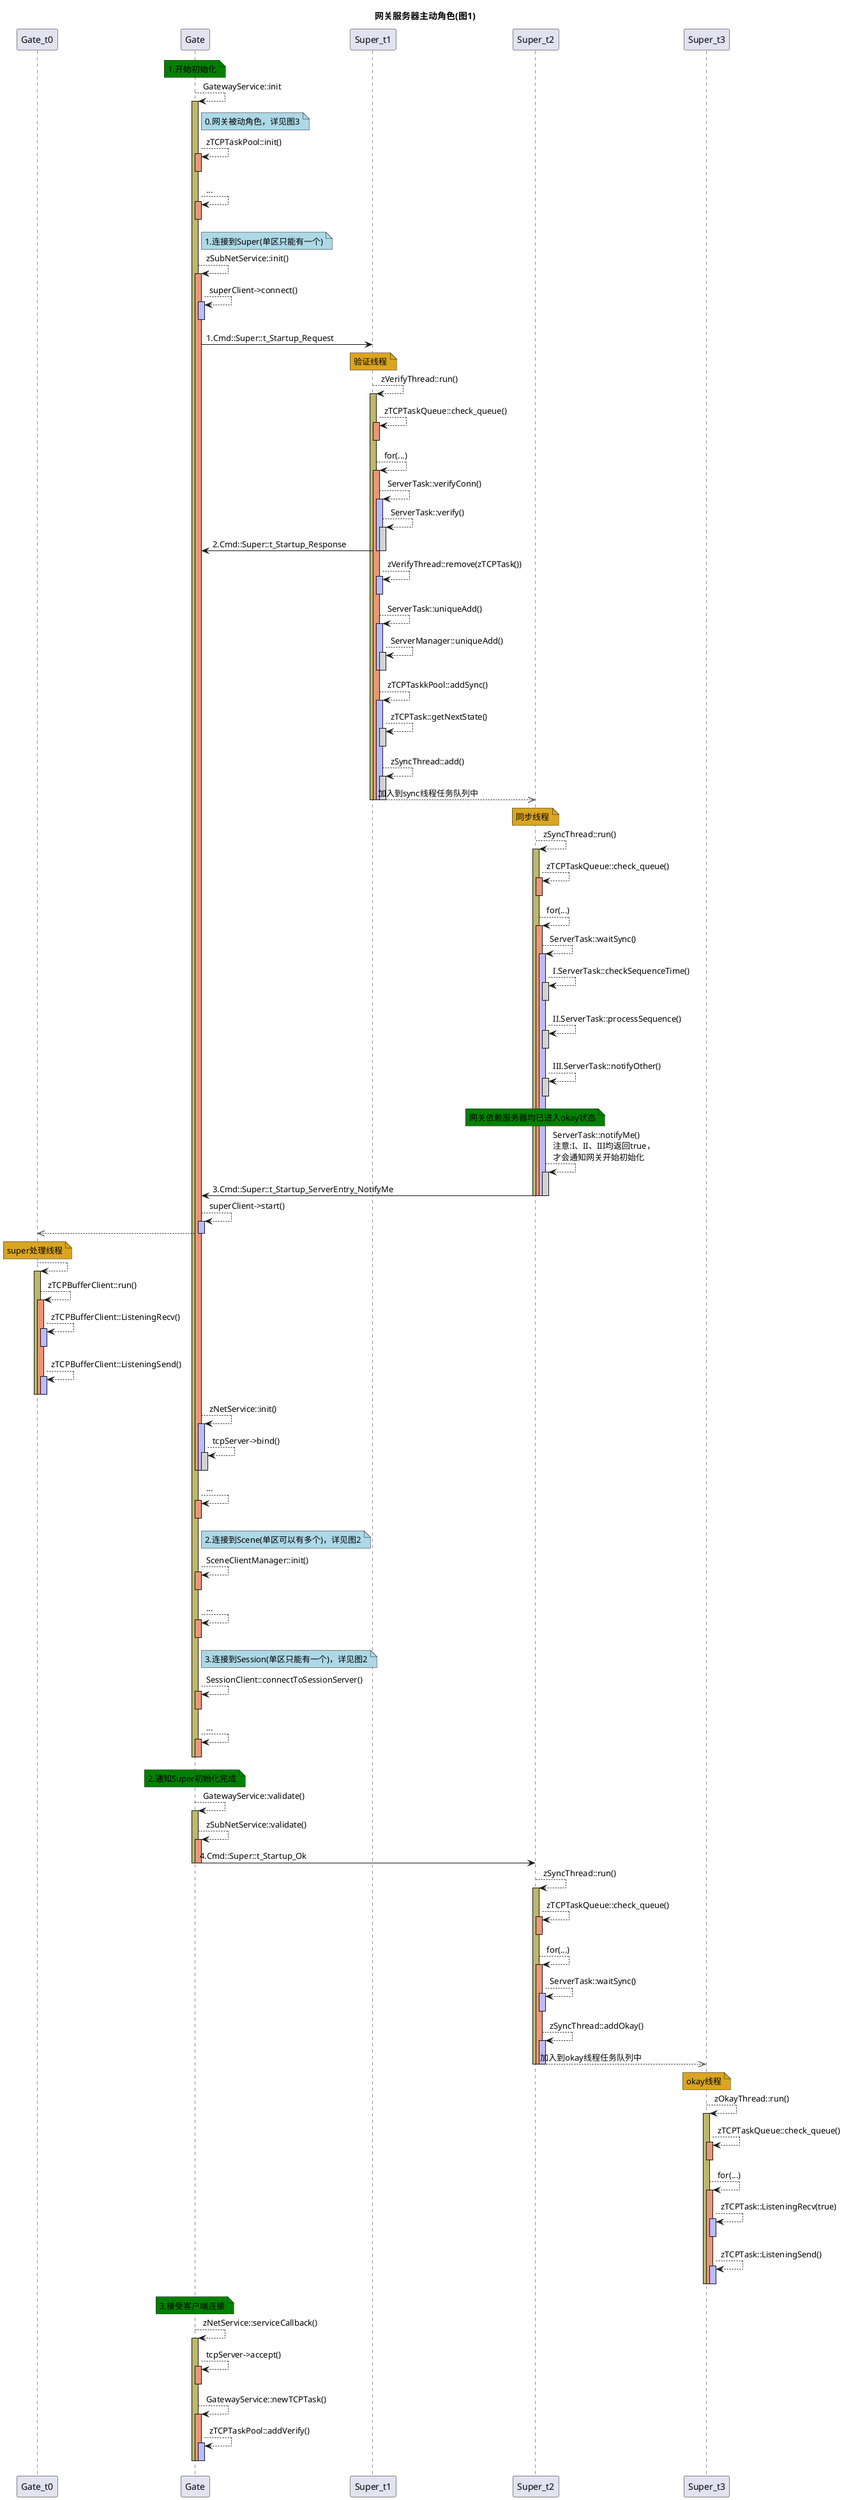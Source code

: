 @startuml
'颜色分级1 #DarkKhaki
'颜色分级2 #DarkSalmon
'颜色分级3 #BBBBFF
'颜色分级4 #LightGray
'颜色分级5 默认

participant Gate_t0
participant Gate
participant Super_t1
participant Super_t2
participant Super_t3

title 网关服务器主动角色(图1)

note over Gate #green : 1.开始初始化
Gate --> Gate : GatewayService::init
activate Gate #DarkKhaki
    note right  Gate #LightBlue: 0.网关被动角色，详见图3
    Gate --> Gate : zTCPTaskPool::init()
    activate Gate #DarkSalmon
    deactivate

    Gate --> Gate : ...
    activate Gate #DarkSalmon
    deactivate

    note right  Gate #LightBlue: 1.连接到Super(单区只能有一个)
    Gate --> Gate : zSubNetService::init()
    activate Gate #DarkSalmon
        Gate --> Gate : superClient->connect()
        activate Gate #BBBBFF
        deactivate

        Gate -> Super_t1 : 1.Cmd::Super::t_Startup_Request

        note over Super_t1 #goldenrod : 验证线程
        Super_t1 --> Super_t1 : zVerifyThread::run()
        activate Super_t1 #DarkKhaki
            Super_t1 --> Super_t1 : zTCPTaskQueue::check_queue()
            activate Super_t1 #DarkSalmon
            deactivate

            Super_t1 --> Super_t1 : for(...)
            activate Super_t1 #DarkSalmon
                Super_t1 --> Super_t1 : ServerTask::verifyConn()
                activate Super_t1 #BBBBFF
                    Super_t1 --> Super_t1 : ServerTask::verify()
                    activate Super_t1 #LightGray
                        Super_t1 -> Gate : 2.Cmd::Super::t_Startup_Response
                    deactivate
                deactivate

                Super_t1 --> Super_t1 : zVerifyThread::remove(zTCPTask())
                activate Super_t1 #BBBBFF
                deactivate

                Super_t1 --> Super_t1 : ServerTask::uniqueAdd()
                activate Super_t1 #BBBBFF
                    Super_t1 --> Super_t1 : ServerManager::uniqueAdd()
                    activate Super_t1 #LightGray
                    deactivate
                deactivate

                Super_t1 --> Super_t1 : zTCPTaskkPool::addSync()
                activate Super_t1 #BBBBFF
                    Super_t1 --> Super_t1 : zTCPTask::getNextState()
                    activate Super_t1 #LightGray
                    deactivate

                    Super_t1 --> Super_t1 : zSyncThread::add()
                    activate Super_t1 #LightGray
                        Super_t1 -->> Super_t2 : 加入到sync线程任务队列中
                    deactivate
                deactivate
            deactivate
        deactivate

        note over Super_t2 #goldenrod : 同步线程
        Super_t2 --> Super_t2 : zSyncThread::run()
        activate Super_t2 #DarkKhaki
            Super_t2 --> Super_t2 : zTCPTaskQueue::check_queue()
            activate Super_t2 #DarkSalmon
            deactivate

            Super_t2 --> Super_t2 : for(...)
            activate Super_t2 #DarkSalmon
                Super_t2 --> Super_t2 : ServerTask::waitSync()
                activate Super_t2 #BBBBFF

                    Super_t2 --> Super_t2 : I.ServerTask::checkSequenceTime()
                    activate Super_t2 #LightGray
                    deactivate

                    Super_t2 --> Super_t2 : II.ServerTask::processSequence()
                    activate Super_t2 #LightGray
                    deactivate

                    Super_t2 --> Super_t2 : III.ServerTask::notifyOther()
                    activate Super_t2 #LightGray
                    deactivate

                    note over Super_t2 #green : 网关依赖服务器均已进入okay状态
                    Super_t2 --> Super_t2 : ServerTask::notifyMe() \n注意:I、II、III均返回true，\n才会通知网关开始初始化
                    activate Super_t2 #LightGray
                        Super_t2 -> Gate : 3.Cmd::Super::t_Startup_ServerEntry_NotifyMe
                    deactivate
                deactivate
            deactivate
        deactivate

        Gate --> Gate : superClient->start()
        activate Gate #BBBBFF
            Gate -->> Gate_t0
        deactivate

        note over Gate_t0 #goldenrod : super处理线程
        Gate_t0 --> Gate_t0
        activate Gate_t0 #DarkKhaki
            Gate_t0 --> Gate_t0 : zTCPBufferClient::run()
            activate Gate_t0 #DarkSalmon
                Gate_t0 --> Gate_t0 : zTCPBufferClient::ListeningRecv()
                activate Gate_t0 #BBBBFF
                deactivate

                Gate_t0 --> Gate_t0 : zTCPBufferClient::ListeningSend()
                activate Gate_t0 #BBBBFF
                deactivate
            deactivate
        deactivate

        Gate --> Gate : zNetService::init()
        activate Gate #BBBBFF
            Gate --> Gate : tcpServer->bind()
            activate Gate #LightGray
            deactivate
        deactivate
    deactivate

    Gate --> Gate : ...
    activate Gate #DarkSalmon
    deactivate

    note right Gate #LightBlue: 2.连接到Scene(单区可以有多个)，详见图2
    Gate --> Gate : SceneClientManager::init()
    activate Gate #DarkSalmon
    deactivate

    Gate --> Gate : ...
    activate Gate #DarkSalmon
    deactivate

    note right Gate #LightBlue: 3.连接到Session(单区只能有一个)，详见图2
    Gate --> Gate : SessionClient::connectToSessionServer()
    activate Gate #DarkSalmon
    deactivate

    Gate --> Gate : ...
    activate Gate #DarkSalmon
    deactivate

deactivate

note over Gate #green : 2.通知Super初始化完成
Gate --> Gate : GatewayService::validate()
activate Gate #DarkKhaki
    Gate --> Gate : zSubNetService::validate()
    activate Gate #DarkSalmon
        Gate -> Super_t2 : 4.Cmd::Super::t_Startup_Ok
    deactivate
deactivate

Super_t2 --> Super_t2 : zSyncThread::run()
activate Super_t2 #DarkKhaki
    Super_t2 --> Super_t2 : zTCPTaskQueue::check_queue()
    activate Super_t2 #DarkSalmon
    deactivate

    Super_t2 --> Super_t2 : for(...)
    activate Super_t2 #DarkSalmon
        Super_t2 --> Super_t2 : ServerTask::waitSync()
        activate Super_t2 #BBBBFF
        deactivate

        Super_t2 --> Super_t2 : zSyncThread::addOkay()
        activate Super_t2 #BBBBFF
            Super_t2 -->> Super_t3 : 加入到okay线程任务队列中
        deactivate
    deactivate
deactivate

note over Super_t3 #goldenrod : okay线程
Super_t3 --> Super_t3 : zOkayThread::run()
activate Super_t3 #DarkKhaki
    Super_t3 --> Super_t3 : zTCPTaskQueue::check_queue()
    activate Super_t3 #DarkSalmon
    deactivate

    Super_t3 --> Super_t3 : for(...)
    activate Super_t3 #DarkSalmon
        Super_t3 --> Super_t3 : zTCPTask::ListeningRecv(true)
        activate Super_t3 #BBBBFF
        deactivate

        Super_t3 --> Super_t3 : zTCPTask::ListeningSend()
        activate Super_t3 #BBBBFF
        deactivate
    deactivate
deactivate

note over Gate #green : 3.接受客户端连接
Gate --> Gate : zNetService::serviceCallback()
activate Gate #DarkKhaki
    Gate --> Gate : tcpServer->accept()
    activate Gate #DarkSalmon
    deactivate

    Gate --> Gate : GatewayService::newTCPTask()
    activate Gate #DarkSalmon
        Gate --> Gate : zTCPTaskPool::addVerify()
        activate Gate #BBBBFF
        deactivate
    deactivate
deactivate

@enduml
